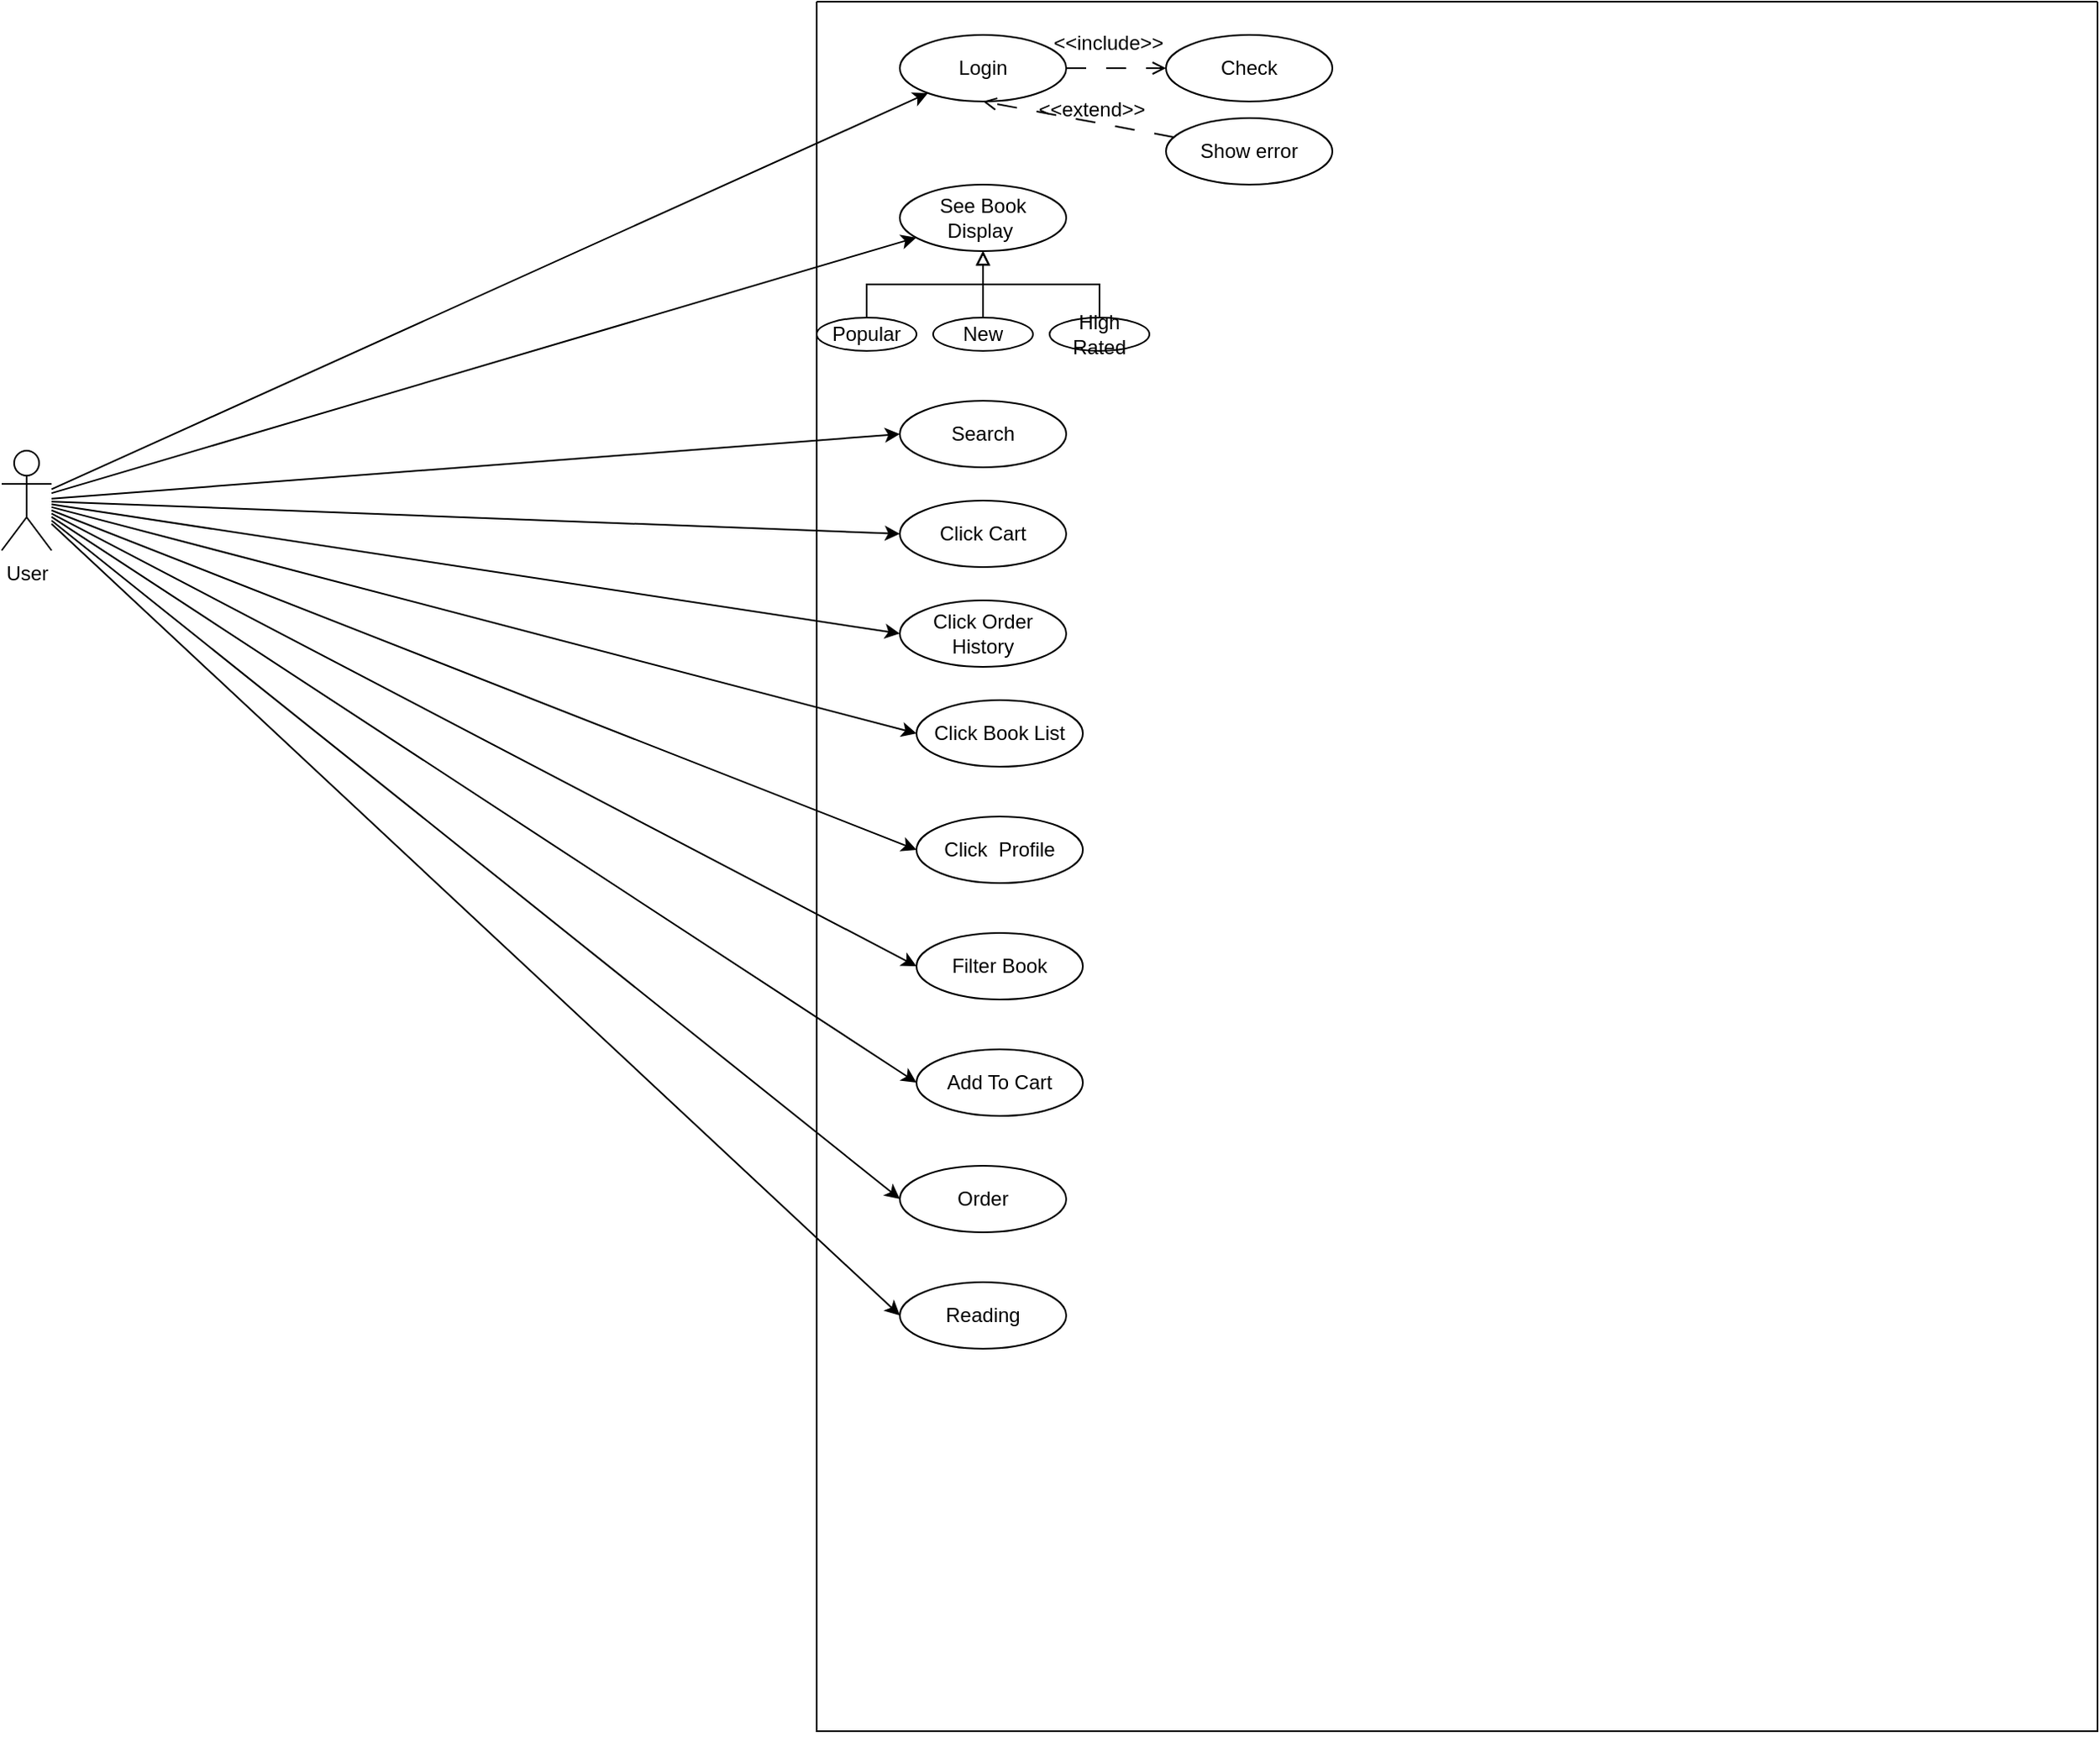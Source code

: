 <mxfile version="21.1.4" type="device">
  <diagram name="Trang-1" id="U6gutP8l8h4kt8SwaXzx">
    <mxGraphModel dx="3350" dy="943" grid="1" gridSize="10" guides="1" tooltips="1" connect="1" arrows="1" fold="1" page="1" pageScale="1" pageWidth="1600" pageHeight="1200" math="0" shadow="0">
      <root>
        <mxCell id="0" />
        <mxCell id="1" parent="0" />
        <mxCell id="i0mEkrz7ZXVeTFf9RwDe-27" style="rounded=0;orthogonalLoop=1;jettySize=auto;html=1;" parent="1" source="i0mEkrz7ZXVeTFf9RwDe-15" target="i0mEkrz7ZXVeTFf9RwDe-19" edge="1">
          <mxGeometry relative="1" as="geometry" />
        </mxCell>
        <mxCell id="i0mEkrz7ZXVeTFf9RwDe-46" style="rounded=0;orthogonalLoop=1;jettySize=auto;html=1;" parent="1" source="i0mEkrz7ZXVeTFf9RwDe-15" target="i0mEkrz7ZXVeTFf9RwDe-35" edge="1">
          <mxGeometry relative="1" as="geometry" />
        </mxCell>
        <mxCell id="i0mEkrz7ZXVeTFf9RwDe-48" style="rounded=0;orthogonalLoop=1;jettySize=auto;html=1;entryX=0;entryY=0.5;entryDx=0;entryDy=0;" parent="1" source="i0mEkrz7ZXVeTFf9RwDe-15" target="i0mEkrz7ZXVeTFf9RwDe-47" edge="1">
          <mxGeometry relative="1" as="geometry" />
        </mxCell>
        <mxCell id="i0mEkrz7ZXVeTFf9RwDe-50" style="rounded=0;orthogonalLoop=1;jettySize=auto;html=1;entryX=0;entryY=0.5;entryDx=0;entryDy=0;" parent="1" source="i0mEkrz7ZXVeTFf9RwDe-15" target="i0mEkrz7ZXVeTFf9RwDe-49" edge="1">
          <mxGeometry relative="1" as="geometry" />
        </mxCell>
        <mxCell id="i0mEkrz7ZXVeTFf9RwDe-52" style="rounded=0;orthogonalLoop=1;jettySize=auto;html=1;entryX=0;entryY=0.5;entryDx=0;entryDy=0;" parent="1" source="i0mEkrz7ZXVeTFf9RwDe-15" target="i0mEkrz7ZXVeTFf9RwDe-51" edge="1">
          <mxGeometry relative="1" as="geometry" />
        </mxCell>
        <mxCell id="i_uUsqKOcxH4aolCPdBy-3" style="rounded=0;orthogonalLoop=1;jettySize=auto;html=1;entryX=0;entryY=0.5;entryDx=0;entryDy=0;" edge="1" parent="1" source="i0mEkrz7ZXVeTFf9RwDe-15" target="i_uUsqKOcxH4aolCPdBy-1">
          <mxGeometry relative="1" as="geometry" />
        </mxCell>
        <mxCell id="i_uUsqKOcxH4aolCPdBy-4" style="rounded=0;orthogonalLoop=1;jettySize=auto;html=1;entryX=0;entryY=0.5;entryDx=0;entryDy=0;" edge="1" parent="1" source="i0mEkrz7ZXVeTFf9RwDe-15" target="i_uUsqKOcxH4aolCPdBy-2">
          <mxGeometry relative="1" as="geometry" />
        </mxCell>
        <mxCell id="i_uUsqKOcxH4aolCPdBy-6" style="rounded=0;orthogonalLoop=1;jettySize=auto;html=1;entryX=0;entryY=0.5;entryDx=0;entryDy=0;" edge="1" parent="1" source="i0mEkrz7ZXVeTFf9RwDe-15" target="i_uUsqKOcxH4aolCPdBy-5">
          <mxGeometry relative="1" as="geometry" />
        </mxCell>
        <mxCell id="i_uUsqKOcxH4aolCPdBy-9" style="rounded=0;orthogonalLoop=1;jettySize=auto;html=1;entryX=0;entryY=0.5;entryDx=0;entryDy=0;" edge="1" parent="1" source="i0mEkrz7ZXVeTFf9RwDe-15" target="i_uUsqKOcxH4aolCPdBy-8">
          <mxGeometry relative="1" as="geometry" />
        </mxCell>
        <mxCell id="i_uUsqKOcxH4aolCPdBy-11" style="rounded=0;orthogonalLoop=1;jettySize=auto;html=1;entryX=0;entryY=0.5;entryDx=0;entryDy=0;" edge="1" parent="1" source="i0mEkrz7ZXVeTFf9RwDe-15" target="i_uUsqKOcxH4aolCPdBy-10">
          <mxGeometry relative="1" as="geometry" />
        </mxCell>
        <mxCell id="i_uUsqKOcxH4aolCPdBy-14" style="rounded=0;orthogonalLoop=1;jettySize=auto;html=1;entryX=0;entryY=0.5;entryDx=0;entryDy=0;" edge="1" parent="1" source="i0mEkrz7ZXVeTFf9RwDe-15" target="i_uUsqKOcxH4aolCPdBy-13">
          <mxGeometry relative="1" as="geometry" />
        </mxCell>
        <mxCell id="i0mEkrz7ZXVeTFf9RwDe-15" value="User" style="shape=umlActor;verticalLabelPosition=bottom;verticalAlign=top;html=1;outlineConnect=0;" parent="1" vertex="1">
          <mxGeometry x="-110" y="410" width="30" height="60" as="geometry" />
        </mxCell>
        <mxCell id="i0mEkrz7ZXVeTFf9RwDe-16" value="" style="swimlane;startSize=0;" parent="1" vertex="1">
          <mxGeometry x="380" y="140" width="770" height="1040" as="geometry" />
        </mxCell>
        <mxCell id="i0mEkrz7ZXVeTFf9RwDe-22" style="edgeStyle=orthogonalEdgeStyle;rounded=0;orthogonalLoop=1;jettySize=auto;html=1;entryX=0;entryY=0.5;entryDx=0;entryDy=0;dashed=1;endArrow=open;endFill=0;dashPattern=12 12;" parent="i0mEkrz7ZXVeTFf9RwDe-16" source="i0mEkrz7ZXVeTFf9RwDe-19" target="i0mEkrz7ZXVeTFf9RwDe-21" edge="1">
          <mxGeometry relative="1" as="geometry" />
        </mxCell>
        <mxCell id="i0mEkrz7ZXVeTFf9RwDe-19" value="Login&lt;br&gt;" style="ellipse;whiteSpace=wrap;html=1;" parent="i0mEkrz7ZXVeTFf9RwDe-16" vertex="1">
          <mxGeometry x="50" y="20" width="100" height="40" as="geometry" />
        </mxCell>
        <mxCell id="i0mEkrz7ZXVeTFf9RwDe-21" value="Check" style="ellipse;whiteSpace=wrap;html=1;" parent="i0mEkrz7ZXVeTFf9RwDe-16" vertex="1">
          <mxGeometry x="210" y="20" width="100" height="40" as="geometry" />
        </mxCell>
        <mxCell id="i0mEkrz7ZXVeTFf9RwDe-25" style="rounded=0;orthogonalLoop=1;jettySize=auto;html=1;entryX=0.5;entryY=1;entryDx=0;entryDy=0;endArrow=open;endFill=0;dashed=1;dashPattern=12 12;" parent="i0mEkrz7ZXVeTFf9RwDe-16" source="i0mEkrz7ZXVeTFf9RwDe-24" target="i0mEkrz7ZXVeTFf9RwDe-19" edge="1">
          <mxGeometry relative="1" as="geometry" />
        </mxCell>
        <mxCell id="i0mEkrz7ZXVeTFf9RwDe-24" value="Show error" style="ellipse;whiteSpace=wrap;html=1;" parent="i0mEkrz7ZXVeTFf9RwDe-16" vertex="1">
          <mxGeometry x="210" y="70" width="100" height="40" as="geometry" />
        </mxCell>
        <mxCell id="i0mEkrz7ZXVeTFf9RwDe-35" value="See Book Display&amp;nbsp;" style="ellipse;whiteSpace=wrap;html=1;" parent="i0mEkrz7ZXVeTFf9RwDe-16" vertex="1">
          <mxGeometry x="50" y="110" width="100" height="40" as="geometry" />
        </mxCell>
        <mxCell id="i0mEkrz7ZXVeTFf9RwDe-45" style="edgeStyle=orthogonalEdgeStyle;rounded=0;orthogonalLoop=1;jettySize=auto;html=1;entryX=0.5;entryY=1;entryDx=0;entryDy=0;endArrow=block;endFill=0;" parent="i0mEkrz7ZXVeTFf9RwDe-16" source="i0mEkrz7ZXVeTFf9RwDe-38" target="i0mEkrz7ZXVeTFf9RwDe-35" edge="1">
          <mxGeometry relative="1" as="geometry" />
        </mxCell>
        <mxCell id="i0mEkrz7ZXVeTFf9RwDe-38" value="High Rated" style="ellipse;whiteSpace=wrap;html=1;" parent="i0mEkrz7ZXVeTFf9RwDe-16" vertex="1">
          <mxGeometry x="140" y="190" width="60" height="20" as="geometry" />
        </mxCell>
        <mxCell id="i0mEkrz7ZXVeTFf9RwDe-44" style="edgeStyle=orthogonalEdgeStyle;rounded=0;orthogonalLoop=1;jettySize=auto;html=1;endArrow=block;endFill=0;" parent="i0mEkrz7ZXVeTFf9RwDe-16" source="i0mEkrz7ZXVeTFf9RwDe-37" target="i0mEkrz7ZXVeTFf9RwDe-35" edge="1">
          <mxGeometry relative="1" as="geometry" />
        </mxCell>
        <mxCell id="i0mEkrz7ZXVeTFf9RwDe-37" value="Popular" style="ellipse;whiteSpace=wrap;html=1;" parent="i0mEkrz7ZXVeTFf9RwDe-16" vertex="1">
          <mxGeometry y="190" width="60" height="20" as="geometry" />
        </mxCell>
        <mxCell id="i0mEkrz7ZXVeTFf9RwDe-43" style="edgeStyle=orthogonalEdgeStyle;rounded=0;orthogonalLoop=1;jettySize=auto;html=1;entryX=0.5;entryY=1;entryDx=0;entryDy=0;endArrow=block;endFill=0;" parent="i0mEkrz7ZXVeTFf9RwDe-16" source="i0mEkrz7ZXVeTFf9RwDe-36" target="i0mEkrz7ZXVeTFf9RwDe-35" edge="1">
          <mxGeometry relative="1" as="geometry" />
        </mxCell>
        <mxCell id="i0mEkrz7ZXVeTFf9RwDe-36" value="New" style="ellipse;whiteSpace=wrap;html=1;" parent="i0mEkrz7ZXVeTFf9RwDe-16" vertex="1">
          <mxGeometry x="70" y="190" width="60" height="20" as="geometry" />
        </mxCell>
        <mxCell id="i0mEkrz7ZXVeTFf9RwDe-23" value="&amp;lt;&amp;lt;include&amp;gt;&amp;gt;" style="text;html=1;align=center;verticalAlign=middle;resizable=0;points=[];autosize=1;strokeColor=none;fillColor=none;" parent="i0mEkrz7ZXVeTFf9RwDe-16" vertex="1">
          <mxGeometry x="130" y="10" width="90" height="30" as="geometry" />
        </mxCell>
        <mxCell id="i0mEkrz7ZXVeTFf9RwDe-47" value="Search" style="ellipse;whiteSpace=wrap;html=1;" parent="i0mEkrz7ZXVeTFf9RwDe-16" vertex="1">
          <mxGeometry x="50" y="240" width="100" height="40" as="geometry" />
        </mxCell>
        <mxCell id="i0mEkrz7ZXVeTFf9RwDe-49" value="Click Cart" style="ellipse;whiteSpace=wrap;html=1;" parent="i0mEkrz7ZXVeTFf9RwDe-16" vertex="1">
          <mxGeometry x="50" y="300" width="100" height="40" as="geometry" />
        </mxCell>
        <mxCell id="i0mEkrz7ZXVeTFf9RwDe-51" value="Click Order History" style="ellipse;whiteSpace=wrap;html=1;" parent="i0mEkrz7ZXVeTFf9RwDe-16" vertex="1">
          <mxGeometry x="50" y="360" width="100" height="40" as="geometry" />
        </mxCell>
        <mxCell id="i0mEkrz7ZXVeTFf9RwDe-26" value="&amp;lt;&amp;lt;extend&amp;gt;&amp;gt;" style="text;html=1;align=center;verticalAlign=middle;resizable=0;points=[];autosize=1;strokeColor=none;fillColor=none;" parent="i0mEkrz7ZXVeTFf9RwDe-16" vertex="1">
          <mxGeometry x="120" y="50" width="90" height="30" as="geometry" />
        </mxCell>
        <mxCell id="i_uUsqKOcxH4aolCPdBy-1" value="Click Book List" style="ellipse;whiteSpace=wrap;html=1;" vertex="1" parent="i0mEkrz7ZXVeTFf9RwDe-16">
          <mxGeometry x="60" y="420" width="100" height="40" as="geometry" />
        </mxCell>
        <mxCell id="i_uUsqKOcxH4aolCPdBy-2" value="Click&amp;nbsp; Profile" style="ellipse;whiteSpace=wrap;html=1;" vertex="1" parent="i0mEkrz7ZXVeTFf9RwDe-16">
          <mxGeometry x="60" y="490" width="100" height="40" as="geometry" />
        </mxCell>
        <mxCell id="i_uUsqKOcxH4aolCPdBy-5" value="Filter Book" style="ellipse;whiteSpace=wrap;html=1;" vertex="1" parent="i0mEkrz7ZXVeTFf9RwDe-16">
          <mxGeometry x="60" y="560" width="100" height="40" as="geometry" />
        </mxCell>
        <mxCell id="i_uUsqKOcxH4aolCPdBy-8" value="Add To Cart" style="ellipse;whiteSpace=wrap;html=1;" vertex="1" parent="i0mEkrz7ZXVeTFf9RwDe-16">
          <mxGeometry x="60" y="630" width="100" height="40" as="geometry" />
        </mxCell>
        <mxCell id="i_uUsqKOcxH4aolCPdBy-10" value="Order" style="ellipse;whiteSpace=wrap;html=1;" vertex="1" parent="i0mEkrz7ZXVeTFf9RwDe-16">
          <mxGeometry x="50" y="700" width="100" height="40" as="geometry" />
        </mxCell>
        <mxCell id="i_uUsqKOcxH4aolCPdBy-13" value="Reading" style="ellipse;whiteSpace=wrap;html=1;" vertex="1" parent="i0mEkrz7ZXVeTFf9RwDe-16">
          <mxGeometry x="50" y="770" width="100" height="40" as="geometry" />
        </mxCell>
        <mxCell id="i0mEkrz7ZXVeTFf9RwDe-17" style="edgeStyle=orthogonalEdgeStyle;rounded=0;orthogonalLoop=1;jettySize=auto;html=1;exitX=0.5;exitY=1;exitDx=0;exitDy=0;" parent="1" source="i0mEkrz7ZXVeTFf9RwDe-16" target="i0mEkrz7ZXVeTFf9RwDe-16" edge="1">
          <mxGeometry relative="1" as="geometry" />
        </mxCell>
      </root>
    </mxGraphModel>
  </diagram>
</mxfile>
